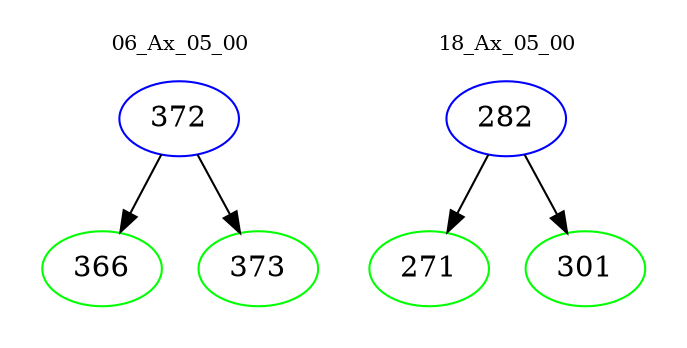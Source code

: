 digraph{
subgraph cluster_0 {
color = white
label = "06_Ax_05_00";
fontsize=10;
T0_372 [label="372", color="blue"]
T0_372 -> T0_366 [color="black"]
T0_366 [label="366", color="green"]
T0_372 -> T0_373 [color="black"]
T0_373 [label="373", color="green"]
}
subgraph cluster_1 {
color = white
label = "18_Ax_05_00";
fontsize=10;
T1_282 [label="282", color="blue"]
T1_282 -> T1_271 [color="black"]
T1_271 [label="271", color="green"]
T1_282 -> T1_301 [color="black"]
T1_301 [label="301", color="green"]
}
}
